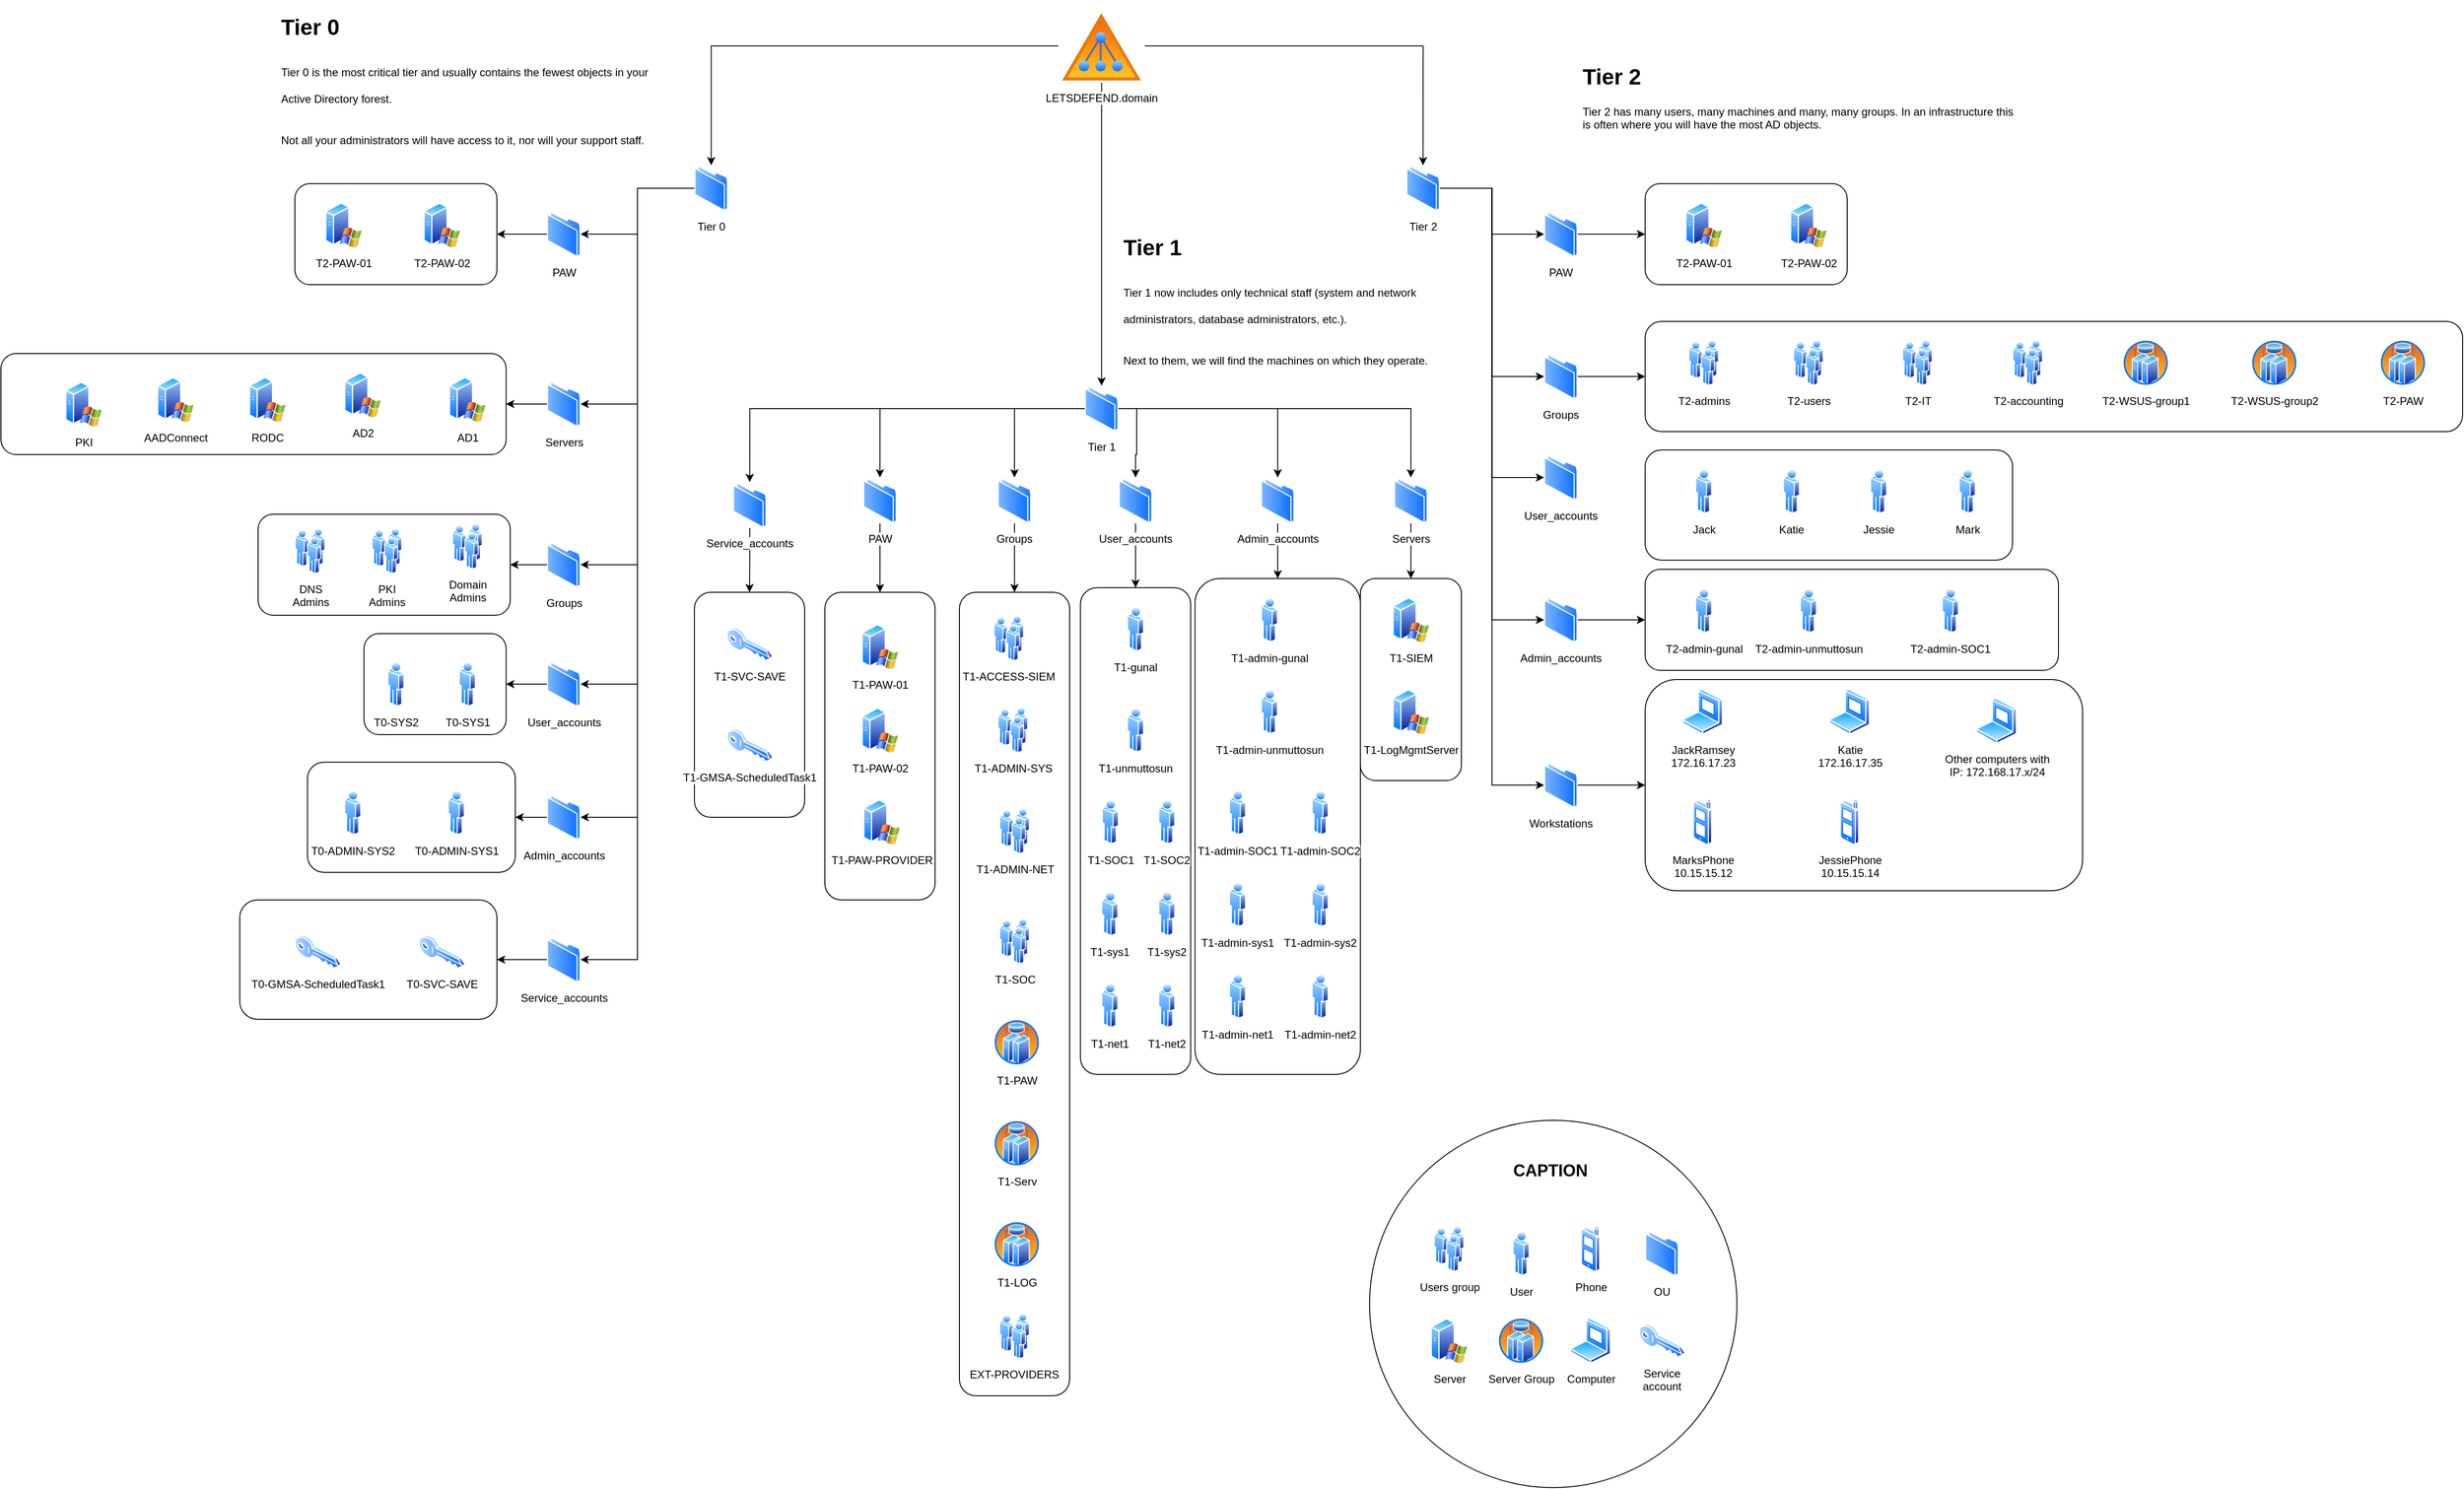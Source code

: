 <mxfile version="20.5.3" type="device"><diagram name="Page-1" id="822b0af5-4adb-64df-f703-e8dfc1f81529"><mxGraphModel dx="2332" dy="1840" grid="1" gridSize="10" guides="1" tooltips="1" connect="1" arrows="1" fold="1" page="1" pageScale="1" pageWidth="1100" pageHeight="850" background="none" math="0" shadow="0"><root><mxCell id="0"/><mxCell id="1" parent="0"/><mxCell id="TeKqXjaGYRpFRR8X5jGO-174" value="" style="ellipse;whiteSpace=wrap;html=1;aspect=fixed;" vertex="1" parent="1"><mxGeometry x="700" y="1250" width="400" height="400" as="geometry"/></mxCell><mxCell id="TeKqXjaGYRpFRR8X5jGO-167" value="" style="rounded=1;whiteSpace=wrap;html=1;" vertex="1" parent="1"><mxGeometry x="-456.25" y="860" width="226.25" height="120" as="geometry"/></mxCell><mxCell id="TeKqXjaGYRpFRR8X5jGO-165" value="" style="rounded=1;whiteSpace=wrap;html=1;" vertex="1" parent="1"><mxGeometry x="-394.75" y="720" width="154.75" height="110" as="geometry"/></mxCell><mxCell id="TeKqXjaGYRpFRR8X5jGO-163" value="" style="rounded=1;whiteSpace=wrap;html=1;" vertex="1" parent="1"><mxGeometry x="-510" y="590" width="274.5" height="110" as="geometry"/></mxCell><mxCell id="TeKqXjaGYRpFRR8X5jGO-101" value="" style="rounded=1;whiteSpace=wrap;html=1;" vertex="1" parent="1"><mxGeometry x="107" y="675" width="120" height="335" as="geometry"/></mxCell><mxCell id="TeKqXjaGYRpFRR8X5jGO-102" value="" style="rounded=1;whiteSpace=wrap;html=1;" vertex="1" parent="1"><mxGeometry x="-35" y="675" width="120" height="245" as="geometry"/></mxCell><mxCell id="TeKqXjaGYRpFRR8X5jGO-100" value="" style="rounded=1;whiteSpace=wrap;html=1;" vertex="1" parent="1"><mxGeometry x="253.5" y="675" width="120" height="875" as="geometry"/></mxCell><mxCell id="TeKqXjaGYRpFRR8X5jGO-99" value="" style="rounded=1;whiteSpace=wrap;html=1;" vertex="1" parent="1"><mxGeometry x="385.25" y="670" width="120" height="530" as="geometry"/></mxCell><mxCell id="TeKqXjaGYRpFRR8X5jGO-98" value="" style="rounded=1;whiteSpace=wrap;html=1;" vertex="1" parent="1"><mxGeometry x="510" y="660" width="180" height="540" as="geometry"/></mxCell><mxCell id="TeKqXjaGYRpFRR8X5jGO-97" value="" style="rounded=1;whiteSpace=wrap;html=1;" vertex="1" parent="1"><mxGeometry x="690" y="660" width="110" height="220" as="geometry"/></mxCell><mxCell id="TeKqXjaGYRpFRR8X5jGO-65" value="" style="rounded=1;whiteSpace=wrap;html=1;" vertex="1" parent="1"><mxGeometry x="1000" y="520" width="400" height="120" as="geometry"/></mxCell><mxCell id="TeKqXjaGYRpFRR8X5jGO-63" value="" style="rounded=1;whiteSpace=wrap;html=1;" vertex="1" parent="1"><mxGeometry x="1000" y="650" width="450" height="110" as="geometry"/></mxCell><mxCell id="TeKqXjaGYRpFRR8X5jGO-61" value="" style="rounded=1;whiteSpace=wrap;html=1;" vertex="1" parent="1"><mxGeometry x="1000" y="770" width="476.25" height="230" as="geometry"/></mxCell><mxCell id="TeKqXjaGYRpFRR8X5jGO-53" value="" style="rounded=1;whiteSpace=wrap;html=1;" vertex="1" parent="1"><mxGeometry x="1000" y="230" width="220" height="110" as="geometry"/></mxCell><mxCell id="TeKqXjaGYRpFRR8X5jGO-51" value="" style="rounded=1;whiteSpace=wrap;html=1;" vertex="1" parent="1"><mxGeometry x="1000" y="380" width="890" height="120" as="geometry"/></mxCell><mxCell id="TeKqXjaGYRpFRR8X5jGO-7" style="edgeStyle=orthogonalEdgeStyle;rounded=0;orthogonalLoop=1;jettySize=auto;html=1;" edge="1" parent="1" source="TeKqXjaGYRpFRR8X5jGO-1" target="TeKqXjaGYRpFRR8X5jGO-3"><mxGeometry relative="1" as="geometry"/></mxCell><mxCell id="TeKqXjaGYRpFRR8X5jGO-8" style="edgeStyle=orthogonalEdgeStyle;rounded=0;orthogonalLoop=1;jettySize=auto;html=1;entryX=0.5;entryY=0;entryDx=0;entryDy=0;" edge="1" parent="1" source="TeKqXjaGYRpFRR8X5jGO-1" target="TeKqXjaGYRpFRR8X5jGO-5"><mxGeometry relative="1" as="geometry"/></mxCell><mxCell id="TeKqXjaGYRpFRR8X5jGO-10" style="edgeStyle=orthogonalEdgeStyle;rounded=0;orthogonalLoop=1;jettySize=auto;html=1;entryX=0.5;entryY=0;entryDx=0;entryDy=0;" edge="1" parent="1" source="TeKqXjaGYRpFRR8X5jGO-1" target="TeKqXjaGYRpFRR8X5jGO-9"><mxGeometry relative="1" as="geometry"/></mxCell><mxCell id="TeKqXjaGYRpFRR8X5jGO-1" value="LETSDEFEND.domain" style="aspect=fixed;perimeter=ellipsePerimeter;html=1;align=center;shadow=0;dashed=0;spacingTop=3;image;image=img/lib/active_directory/active_directory.svg;" vertex="1" parent="1"><mxGeometry x="361.19" y="40" width="94.12" height="80" as="geometry"/></mxCell><mxCell id="TeKqXjaGYRpFRR8X5jGO-2" value="OU" style="aspect=fixed;perimeter=ellipsePerimeter;html=1;align=center;shadow=0;dashed=0;spacingTop=3;image;image=img/lib/active_directory/folder.svg;" vertex="1" parent="1"><mxGeometry x="1000" y="1370" width="36.5" height="50" as="geometry"/></mxCell><mxCell id="TeKqXjaGYRpFRR8X5jGO-157" style="edgeStyle=orthogonalEdgeStyle;rounded=0;orthogonalLoop=1;jettySize=auto;html=1;entryX=1;entryY=0.5;entryDx=0;entryDy=0;" edge="1" parent="1" source="TeKqXjaGYRpFRR8X5jGO-3" target="TeKqXjaGYRpFRR8X5jGO-11"><mxGeometry relative="1" as="geometry"/></mxCell><mxCell id="TeKqXjaGYRpFRR8X5jGO-158" style="edgeStyle=orthogonalEdgeStyle;rounded=0;orthogonalLoop=1;jettySize=auto;html=1;entryX=1;entryY=0.5;entryDx=0;entryDy=0;" edge="1" parent="1" source="TeKqXjaGYRpFRR8X5jGO-3" target="TeKqXjaGYRpFRR8X5jGO-124"><mxGeometry relative="1" as="geometry"/></mxCell><mxCell id="TeKqXjaGYRpFRR8X5jGO-159" style="edgeStyle=orthogonalEdgeStyle;rounded=0;orthogonalLoop=1;jettySize=auto;html=1;entryX=1;entryY=0.5;entryDx=0;entryDy=0;" edge="1" parent="1" source="TeKqXjaGYRpFRR8X5jGO-3" target="TeKqXjaGYRpFRR8X5jGO-12"><mxGeometry relative="1" as="geometry"/></mxCell><mxCell id="TeKqXjaGYRpFRR8X5jGO-160" style="edgeStyle=orthogonalEdgeStyle;rounded=0;orthogonalLoop=1;jettySize=auto;html=1;entryX=1;entryY=0.5;entryDx=0;entryDy=0;" edge="1" parent="1" source="TeKqXjaGYRpFRR8X5jGO-3" target="TeKqXjaGYRpFRR8X5jGO-13"><mxGeometry relative="1" as="geometry"/></mxCell><mxCell id="TeKqXjaGYRpFRR8X5jGO-161" style="edgeStyle=orthogonalEdgeStyle;rounded=0;orthogonalLoop=1;jettySize=auto;html=1;entryX=1;entryY=0.5;entryDx=0;entryDy=0;" edge="1" parent="1" source="TeKqXjaGYRpFRR8X5jGO-3" target="TeKqXjaGYRpFRR8X5jGO-14"><mxGeometry relative="1" as="geometry"/></mxCell><mxCell id="TeKqXjaGYRpFRR8X5jGO-172" style="edgeStyle=orthogonalEdgeStyle;rounded=0;orthogonalLoop=1;jettySize=auto;html=1;entryX=1;entryY=0.5;entryDx=0;entryDy=0;" edge="1" parent="1" source="TeKqXjaGYRpFRR8X5jGO-3" target="TeKqXjaGYRpFRR8X5jGO-103"><mxGeometry relative="1" as="geometry"/></mxCell><mxCell id="TeKqXjaGYRpFRR8X5jGO-3" value="Tier 0" style="aspect=fixed;perimeter=ellipsePerimeter;html=1;align=center;shadow=0;dashed=0;spacingTop=3;image;image=img/lib/active_directory/folder.svg;" vertex="1" parent="1"><mxGeometry x="-35" y="210" width="36.5" height="50" as="geometry"/></mxCell><mxCell id="TeKqXjaGYRpFRR8X5jGO-108" style="edgeStyle=orthogonalEdgeStyle;rounded=0;orthogonalLoop=1;jettySize=auto;html=1;" edge="1" parent="1" source="TeKqXjaGYRpFRR8X5jGO-5" target="TeKqXjaGYRpFRR8X5jGO-73"><mxGeometry relative="1" as="geometry"/></mxCell><mxCell id="TeKqXjaGYRpFRR8X5jGO-109" style="edgeStyle=orthogonalEdgeStyle;rounded=0;orthogonalLoop=1;jettySize=auto;html=1;entryX=0.5;entryY=0;entryDx=0;entryDy=0;" edge="1" parent="1" source="TeKqXjaGYRpFRR8X5jGO-5" target="TeKqXjaGYRpFRR8X5jGO-18"><mxGeometry relative="1" as="geometry"/></mxCell><mxCell id="TeKqXjaGYRpFRR8X5jGO-110" style="edgeStyle=orthogonalEdgeStyle;rounded=0;orthogonalLoop=1;jettySize=auto;html=1;" edge="1" parent="1" source="TeKqXjaGYRpFRR8X5jGO-5" target="TeKqXjaGYRpFRR8X5jGO-17"><mxGeometry relative="1" as="geometry"/></mxCell><mxCell id="TeKqXjaGYRpFRR8X5jGO-111" style="edgeStyle=orthogonalEdgeStyle;rounded=0;orthogonalLoop=1;jettySize=auto;html=1;" edge="1" parent="1" source="TeKqXjaGYRpFRR8X5jGO-5" target="TeKqXjaGYRpFRR8X5jGO-16"><mxGeometry relative="1" as="geometry"/></mxCell><mxCell id="TeKqXjaGYRpFRR8X5jGO-112" style="edgeStyle=orthogonalEdgeStyle;rounded=0;orthogonalLoop=1;jettySize=auto;html=1;" edge="1" parent="1" source="TeKqXjaGYRpFRR8X5jGO-5" target="TeKqXjaGYRpFRR8X5jGO-15"><mxGeometry relative="1" as="geometry"/></mxCell><mxCell id="TeKqXjaGYRpFRR8X5jGO-113" style="edgeStyle=orthogonalEdgeStyle;rounded=0;orthogonalLoop=1;jettySize=auto;html=1;entryX=0.5;entryY=0;entryDx=0;entryDy=0;" edge="1" parent="1" source="TeKqXjaGYRpFRR8X5jGO-5" target="TeKqXjaGYRpFRR8X5jGO-68"><mxGeometry relative="1" as="geometry"/></mxCell><mxCell id="TeKqXjaGYRpFRR8X5jGO-5" value="Tier 1" style="aspect=fixed;perimeter=ellipsePerimeter;html=1;align=center;shadow=0;dashed=0;spacingTop=3;image;image=img/lib/active_directory/folder.svg;" vertex="1" parent="1"><mxGeometry x="390" y="450" width="36.5" height="50" as="geometry"/></mxCell><mxCell id="TeKqXjaGYRpFRR8X5jGO-56" style="edgeStyle=orthogonalEdgeStyle;rounded=0;orthogonalLoop=1;jettySize=auto;html=1;entryX=0;entryY=0.5;entryDx=0;entryDy=0;" edge="1" parent="1" source="TeKqXjaGYRpFRR8X5jGO-9" target="TeKqXjaGYRpFRR8X5jGO-19"><mxGeometry relative="1" as="geometry"/></mxCell><mxCell id="TeKqXjaGYRpFRR8X5jGO-57" style="edgeStyle=orthogonalEdgeStyle;rounded=0;orthogonalLoop=1;jettySize=auto;html=1;entryX=0;entryY=0.5;entryDx=0;entryDy=0;" edge="1" parent="1" source="TeKqXjaGYRpFRR8X5jGO-9" target="TeKqXjaGYRpFRR8X5jGO-20"><mxGeometry relative="1" as="geometry"/></mxCell><mxCell id="TeKqXjaGYRpFRR8X5jGO-58" style="edgeStyle=orthogonalEdgeStyle;rounded=0;orthogonalLoop=1;jettySize=auto;html=1;entryX=0;entryY=0.5;entryDx=0;entryDy=0;" edge="1" parent="1" source="TeKqXjaGYRpFRR8X5jGO-9" target="TeKqXjaGYRpFRR8X5jGO-21"><mxGeometry relative="1" as="geometry"/></mxCell><mxCell id="TeKqXjaGYRpFRR8X5jGO-59" style="edgeStyle=orthogonalEdgeStyle;rounded=0;orthogonalLoop=1;jettySize=auto;html=1;entryX=0;entryY=0.5;entryDx=0;entryDy=0;" edge="1" parent="1" source="TeKqXjaGYRpFRR8X5jGO-9" target="TeKqXjaGYRpFRR8X5jGO-22"><mxGeometry relative="1" as="geometry"/></mxCell><mxCell id="TeKqXjaGYRpFRR8X5jGO-60" style="edgeStyle=orthogonalEdgeStyle;rounded=0;orthogonalLoop=1;jettySize=auto;html=1;entryX=0;entryY=0.5;entryDx=0;entryDy=0;" edge="1" parent="1" source="TeKqXjaGYRpFRR8X5jGO-9" target="TeKqXjaGYRpFRR8X5jGO-23"><mxGeometry relative="1" as="geometry"/></mxCell><mxCell id="TeKqXjaGYRpFRR8X5jGO-9" value="Tier 2" style="aspect=fixed;perimeter=ellipsePerimeter;html=1;align=center;shadow=0;dashed=0;spacingTop=3;image;image=img/lib/active_directory/folder.svg;" vertex="1" parent="1"><mxGeometry x="740" y="210" width="36.5" height="50" as="geometry"/></mxCell><mxCell id="TeKqXjaGYRpFRR8X5jGO-162" style="edgeStyle=orthogonalEdgeStyle;rounded=0;orthogonalLoop=1;jettySize=auto;html=1;entryX=1;entryY=0.5;entryDx=0;entryDy=0;" edge="1" parent="1" source="TeKqXjaGYRpFRR8X5jGO-11" target="TeKqXjaGYRpFRR8X5jGO-121"><mxGeometry relative="1" as="geometry"/></mxCell><mxCell id="TeKqXjaGYRpFRR8X5jGO-11" value="PAW" style="aspect=fixed;perimeter=ellipsePerimeter;html=1;align=center;shadow=0;dashed=0;spacingTop=3;image;image=img/lib/active_directory/folder.svg;" vertex="1" parent="1"><mxGeometry x="-195.5" y="260" width="36.5" height="50" as="geometry"/></mxCell><mxCell id="TeKqXjaGYRpFRR8X5jGO-164" style="edgeStyle=orthogonalEdgeStyle;rounded=0;orthogonalLoop=1;jettySize=auto;html=1;entryX=1;entryY=0.5;entryDx=0;entryDy=0;" edge="1" parent="1" source="TeKqXjaGYRpFRR8X5jGO-12" target="TeKqXjaGYRpFRR8X5jGO-163"><mxGeometry relative="1" as="geometry"/></mxCell><mxCell id="TeKqXjaGYRpFRR8X5jGO-12" value="Groups" style="aspect=fixed;perimeter=ellipsePerimeter;html=1;align=center;shadow=0;dashed=0;spacingTop=3;image;image=img/lib/active_directory/folder.svg;" vertex="1" parent="1"><mxGeometry x="-195.5" y="620" width="36.5" height="50" as="geometry"/></mxCell><mxCell id="TeKqXjaGYRpFRR8X5jGO-166" style="edgeStyle=orthogonalEdgeStyle;rounded=0;orthogonalLoop=1;jettySize=auto;html=1;entryX=1;entryY=0.5;entryDx=0;entryDy=0;" edge="1" parent="1" source="TeKqXjaGYRpFRR8X5jGO-13" target="TeKqXjaGYRpFRR8X5jGO-165"><mxGeometry relative="1" as="geometry"/></mxCell><mxCell id="TeKqXjaGYRpFRR8X5jGO-13" value="User_accounts" style="aspect=fixed;perimeter=ellipsePerimeter;html=1;align=center;shadow=0;dashed=0;spacingTop=3;image;image=img/lib/active_directory/folder.svg;" vertex="1" parent="1"><mxGeometry x="-195.5" y="750" width="36.5" height="50" as="geometry"/></mxCell><mxCell id="TeKqXjaGYRpFRR8X5jGO-168" style="edgeStyle=orthogonalEdgeStyle;rounded=0;orthogonalLoop=1;jettySize=auto;html=1;entryX=1;entryY=0.5;entryDx=0;entryDy=0;" edge="1" parent="1" source="TeKqXjaGYRpFRR8X5jGO-14" target="TeKqXjaGYRpFRR8X5jGO-167"><mxGeometry relative="1" as="geometry"/></mxCell><mxCell id="TeKqXjaGYRpFRR8X5jGO-14" value="Admin_accounts" style="aspect=fixed;perimeter=ellipsePerimeter;html=1;align=center;shadow=0;dashed=0;spacingTop=3;image;image=img/lib/active_directory/folder.svg;" vertex="1" parent="1"><mxGeometry x="-195.5" y="895" width="36.5" height="50" as="geometry"/></mxCell><mxCell id="TeKqXjaGYRpFRR8X5jGO-118" style="edgeStyle=orthogonalEdgeStyle;rounded=0;orthogonalLoop=1;jettySize=auto;html=1;entryX=0.5;entryY=0;entryDx=0;entryDy=0;" edge="1" parent="1" source="TeKqXjaGYRpFRR8X5jGO-15" target="TeKqXjaGYRpFRR8X5jGO-101"><mxGeometry relative="1" as="geometry"/></mxCell><mxCell id="TeKqXjaGYRpFRR8X5jGO-15" value="PAW" style="aspect=fixed;perimeter=ellipsePerimeter;html=1;align=center;shadow=0;dashed=0;spacingTop=3;image;image=img/lib/active_directory/folder.svg;" vertex="1" parent="1"><mxGeometry x="148.75" y="550" width="36.5" height="50" as="geometry"/></mxCell><mxCell id="TeKqXjaGYRpFRR8X5jGO-117" style="edgeStyle=orthogonalEdgeStyle;rounded=0;orthogonalLoop=1;jettySize=auto;html=1;entryX=0.5;entryY=0;entryDx=0;entryDy=0;" edge="1" parent="1" source="TeKqXjaGYRpFRR8X5jGO-16" target="TeKqXjaGYRpFRR8X5jGO-100"><mxGeometry relative="1" as="geometry"/></mxCell><mxCell id="TeKqXjaGYRpFRR8X5jGO-16" value="Groups" style="aspect=fixed;perimeter=ellipsePerimeter;html=1;align=center;shadow=0;dashed=0;spacingTop=3;image;image=img/lib/active_directory/folder.svg;" vertex="1" parent="1"><mxGeometry x="295.19" y="550" width="36.5" height="50" as="geometry"/></mxCell><mxCell id="TeKqXjaGYRpFRR8X5jGO-116" style="edgeStyle=orthogonalEdgeStyle;rounded=0;orthogonalLoop=1;jettySize=auto;html=1;entryX=0.5;entryY=0;entryDx=0;entryDy=0;" edge="1" parent="1" source="TeKqXjaGYRpFRR8X5jGO-17" target="TeKqXjaGYRpFRR8X5jGO-99"><mxGeometry relative="1" as="geometry"/></mxCell><mxCell id="TeKqXjaGYRpFRR8X5jGO-17" value="User_accounts" style="aspect=fixed;perimeter=ellipsePerimeter;html=1;align=center;shadow=0;dashed=0;spacingTop=3;image;image=img/lib/active_directory/folder.svg;" vertex="1" parent="1"><mxGeometry x="427" y="550" width="36.5" height="50" as="geometry"/></mxCell><mxCell id="TeKqXjaGYRpFRR8X5jGO-115" style="edgeStyle=orthogonalEdgeStyle;rounded=0;orthogonalLoop=1;jettySize=auto;html=1;entryX=0.5;entryY=0;entryDx=0;entryDy=0;" edge="1" parent="1" source="TeKqXjaGYRpFRR8X5jGO-18" target="TeKqXjaGYRpFRR8X5jGO-98"><mxGeometry relative="1" as="geometry"/></mxCell><mxCell id="TeKqXjaGYRpFRR8X5jGO-18" value="Admin_accounts" style="aspect=fixed;perimeter=ellipsePerimeter;html=1;align=center;shadow=0;dashed=0;spacingTop=3;image;image=img/lib/active_directory/folder.svg;" vertex="1" parent="1"><mxGeometry x="581.75" y="550" width="36.5" height="50" as="geometry"/></mxCell><mxCell id="TeKqXjaGYRpFRR8X5jGO-55" style="edgeStyle=orthogonalEdgeStyle;rounded=0;orthogonalLoop=1;jettySize=auto;html=1;entryX=0;entryY=0.5;entryDx=0;entryDy=0;" edge="1" parent="1" source="TeKqXjaGYRpFRR8X5jGO-19" target="TeKqXjaGYRpFRR8X5jGO-53"><mxGeometry relative="1" as="geometry"/></mxCell><mxCell id="TeKqXjaGYRpFRR8X5jGO-19" value="PAW" style="aspect=fixed;perimeter=ellipsePerimeter;html=1;align=center;shadow=0;dashed=0;spacingTop=3;image;image=img/lib/active_directory/folder.svg;" vertex="1" parent="1"><mxGeometry x="890" y="260" width="36.5" height="50" as="geometry"/></mxCell><mxCell id="TeKqXjaGYRpFRR8X5jGO-52" value="" style="edgeStyle=orthogonalEdgeStyle;rounded=0;orthogonalLoop=1;jettySize=auto;html=1;" edge="1" parent="1" source="TeKqXjaGYRpFRR8X5jGO-20" target="TeKqXjaGYRpFRR8X5jGO-51"><mxGeometry relative="1" as="geometry"/></mxCell><mxCell id="TeKqXjaGYRpFRR8X5jGO-20" value="Groups" style="aspect=fixed;perimeter=ellipsePerimeter;html=1;align=center;shadow=0;dashed=0;spacingTop=3;image;image=img/lib/active_directory/folder.svg;" vertex="1" parent="1"><mxGeometry x="890" y="415" width="36.5" height="50" as="geometry"/></mxCell><mxCell id="TeKqXjaGYRpFRR8X5jGO-21" value="User_accounts" style="aspect=fixed;perimeter=ellipsePerimeter;html=1;align=center;shadow=0;dashed=0;spacingTop=3;image;image=img/lib/active_directory/folder.svg;" vertex="1" parent="1"><mxGeometry x="890" y="525" width="36.5" height="50" as="geometry"/></mxCell><mxCell id="TeKqXjaGYRpFRR8X5jGO-64" style="edgeStyle=orthogonalEdgeStyle;rounded=0;orthogonalLoop=1;jettySize=auto;html=1;entryX=0;entryY=0.5;entryDx=0;entryDy=0;" edge="1" parent="1" source="TeKqXjaGYRpFRR8X5jGO-22" target="TeKqXjaGYRpFRR8X5jGO-63"><mxGeometry relative="1" as="geometry"/></mxCell><mxCell id="TeKqXjaGYRpFRR8X5jGO-22" value="Admin_accounts" style="aspect=fixed;perimeter=ellipsePerimeter;html=1;align=center;shadow=0;dashed=0;spacingTop=3;image;image=img/lib/active_directory/folder.svg;" vertex="1" parent="1"><mxGeometry x="890" y="680" width="36.5" height="50" as="geometry"/></mxCell><mxCell id="TeKqXjaGYRpFRR8X5jGO-62" style="edgeStyle=orthogonalEdgeStyle;rounded=0;orthogonalLoop=1;jettySize=auto;html=1;entryX=0;entryY=0.5;entryDx=0;entryDy=0;" edge="1" parent="1" source="TeKqXjaGYRpFRR8X5jGO-23" target="TeKqXjaGYRpFRR8X5jGO-61"><mxGeometry relative="1" as="geometry"/></mxCell><mxCell id="TeKqXjaGYRpFRR8X5jGO-23" value="Workstations" style="aspect=fixed;perimeter=ellipsePerimeter;html=1;align=center;shadow=0;dashed=0;spacingTop=3;image;image=img/lib/active_directory/folder.svg;" vertex="1" parent="1"><mxGeometry x="890" y="860" width="36.5" height="50" as="geometry"/></mxCell><mxCell id="TeKqXjaGYRpFRR8X5jGO-24" value="JackRamsey&lt;br&gt;172.16.17.23" style="aspect=fixed;perimeter=ellipsePerimeter;html=1;align=center;shadow=0;dashed=0;spacingTop=3;image;image=img/lib/active_directory/laptop_client.svg;" vertex="1" parent="1"><mxGeometry x="1040" y="780" width="45" height="50" as="geometry"/></mxCell><mxCell id="TeKqXjaGYRpFRR8X5jGO-25" value="Katie&lt;br&gt;172.16.17.35" style="aspect=fixed;perimeter=ellipsePerimeter;html=1;align=center;shadow=0;dashed=0;spacingTop=3;image;image=img/lib/active_directory/laptop_client.svg;" vertex="1" parent="1"><mxGeometry x="1200" y="780" width="45" height="50" as="geometry"/></mxCell><mxCell id="TeKqXjaGYRpFRR8X5jGO-26" value="Other computers with&lt;br&gt;IP: 172.168.17.x/24" style="aspect=fixed;perimeter=ellipsePerimeter;html=1;align=center;shadow=0;dashed=0;spacingTop=3;image;image=img/lib/active_directory/laptop_client.svg;" vertex="1" parent="1"><mxGeometry x="1360" y="790" width="45" height="50" as="geometry"/></mxCell><mxCell id="TeKqXjaGYRpFRR8X5jGO-27" value="MarksPhone&lt;br&gt;10.15.15.12" style="aspect=fixed;perimeter=ellipsePerimeter;html=1;align=center;shadow=0;dashed=0;spacingTop=3;image;image=img/lib/active_directory/cell_phone.svg;" vertex="1" parent="1"><mxGeometry x="1052" y="900" width="21" height="50" as="geometry"/></mxCell><mxCell id="TeKqXjaGYRpFRR8X5jGO-28" value="JessiePhone&lt;br&gt;10.15.15.14" style="aspect=fixed;perimeter=ellipsePerimeter;html=1;align=center;shadow=0;dashed=0;spacingTop=3;image;image=img/lib/active_directory/cell_phone.svg;" vertex="1" parent="1"><mxGeometry x="1212" y="900" width="21" height="50" as="geometry"/></mxCell><mxCell id="TeKqXjaGYRpFRR8X5jGO-29" value="Computer" style="aspect=fixed;perimeter=ellipsePerimeter;html=1;align=center;shadow=0;dashed=0;spacingTop=3;image;image=img/lib/active_directory/laptop_client.svg;" vertex="1" parent="1"><mxGeometry x="918" y="1465" width="45" height="50" as="geometry"/></mxCell><mxCell id="TeKqXjaGYRpFRR8X5jGO-31" value="Phone" style="aspect=fixed;perimeter=ellipsePerimeter;html=1;align=center;shadow=0;dashed=0;spacingTop=3;image;image=img/lib/active_directory/cell_phone.svg;" vertex="1" parent="1"><mxGeometry x="930" y="1365" width="21" height="50" as="geometry"/></mxCell><mxCell id="TeKqXjaGYRpFRR8X5jGO-33" value="User" style="aspect=fixed;perimeter=ellipsePerimeter;html=1;align=center;shadow=0;dashed=0;spacingTop=3;image;image=img/lib/active_directory/user.svg;" vertex="1" parent="1"><mxGeometry x="855.75" y="1370" width="18.5" height="50" as="geometry"/></mxCell><mxCell id="TeKqXjaGYRpFRR8X5jGO-34" value="Jack" style="aspect=fixed;perimeter=ellipsePerimeter;html=1;align=center;shadow=0;dashed=0;spacingTop=3;image;image=img/lib/active_directory/user.svg;" vertex="1" parent="1"><mxGeometry x="1054.5" y="540" width="18.5" height="50" as="geometry"/></mxCell><mxCell id="TeKqXjaGYRpFRR8X5jGO-36" value="Katie" style="aspect=fixed;perimeter=ellipsePerimeter;html=1;align=center;shadow=0;dashed=0;spacingTop=3;image;image=img/lib/active_directory/user.svg;" vertex="1" parent="1"><mxGeometry x="1150" y="540" width="18.5" height="50" as="geometry"/></mxCell><mxCell id="TeKqXjaGYRpFRR8X5jGO-37" value="Jessie" style="aspect=fixed;perimeter=ellipsePerimeter;html=1;align=center;shadow=0;dashed=0;spacingTop=3;image;image=img/lib/active_directory/user.svg;" vertex="1" parent="1"><mxGeometry x="1245" y="540" width="18.5" height="50" as="geometry"/></mxCell><mxCell id="TeKqXjaGYRpFRR8X5jGO-38" value="Mark" style="aspect=fixed;perimeter=ellipsePerimeter;html=1;align=center;shadow=0;dashed=0;spacingTop=3;image;image=img/lib/active_directory/user.svg;" vertex="1" parent="1"><mxGeometry x="1341.5" y="540" width="18.5" height="50" as="geometry"/></mxCell><mxCell id="TeKqXjaGYRpFRR8X5jGO-39" value="T2-admin-gunal" style="aspect=fixed;perimeter=ellipsePerimeter;html=1;align=center;shadow=0;dashed=0;spacingTop=3;image;image=img/lib/active_directory/user.svg;" vertex="1" parent="1"><mxGeometry x="1054.5" y="670" width="18.5" height="50" as="geometry"/></mxCell><mxCell id="TeKqXjaGYRpFRR8X5jGO-40" value="T2-admin-unmuttosun" style="aspect=fixed;perimeter=ellipsePerimeter;html=1;align=center;shadow=0;dashed=0;spacingTop=3;image;image=img/lib/active_directory/user.svg;" vertex="1" parent="1"><mxGeometry x="1168.5" y="670" width="18.5" height="50" as="geometry"/></mxCell><mxCell id="TeKqXjaGYRpFRR8X5jGO-41" value="T2-admins" style="aspect=fixed;perimeter=ellipsePerimeter;html=1;align=center;shadow=0;dashed=0;spacingTop=3;image;image=img/lib/active_directory/users.svg;" vertex="1" parent="1"><mxGeometry x="1047.25" y="400" width="33" height="50" as="geometry"/></mxCell><mxCell id="TeKqXjaGYRpFRR8X5jGO-42" value="T2-users" style="aspect=fixed;perimeter=ellipsePerimeter;html=1;align=center;shadow=0;dashed=0;spacingTop=3;image;image=img/lib/active_directory/users.svg;" vertex="1" parent="1"><mxGeometry x="1161.25" y="400" width="33" height="50" as="geometry"/></mxCell><mxCell id="TeKqXjaGYRpFRR8X5jGO-43" value="T2-IT" style="aspect=fixed;perimeter=ellipsePerimeter;html=1;align=center;shadow=0;dashed=0;spacingTop=3;image;image=img/lib/active_directory/users.svg;" vertex="1" parent="1"><mxGeometry x="1280" y="400" width="33" height="50" as="geometry"/></mxCell><mxCell id="TeKqXjaGYRpFRR8X5jGO-44" value="T2-accounting" style="aspect=fixed;perimeter=ellipsePerimeter;html=1;align=center;shadow=0;dashed=0;spacingTop=3;image;image=img/lib/active_directory/users.svg;" vertex="1" parent="1"><mxGeometry x="1400" y="400" width="33" height="50" as="geometry"/></mxCell><mxCell id="TeKqXjaGYRpFRR8X5jGO-45" value="T2-WSUS-group1" style="aspect=fixed;perimeter=ellipsePerimeter;html=1;align=center;shadow=0;dashed=0;spacingTop=3;image;image=img/lib/active_directory/cluster_server.svg;" vertex="1" parent="1"><mxGeometry x="1520" y="400" width="50" height="50" as="geometry"/></mxCell><mxCell id="TeKqXjaGYRpFRR8X5jGO-46" value="T2-WSUS-group2" style="aspect=fixed;perimeter=ellipsePerimeter;html=1;align=center;shadow=0;dashed=0;spacingTop=3;image;image=img/lib/active_directory/cluster_server.svg;" vertex="1" parent="1"><mxGeometry x="1660" y="400" width="50" height="50" as="geometry"/></mxCell><mxCell id="TeKqXjaGYRpFRR8X5jGO-47" value="T2-PAW-01" style="aspect=fixed;perimeter=ellipsePerimeter;html=1;align=center;shadow=0;dashed=0;spacingTop=3;image;image=img/lib/active_directory/windows_server_2.svg;" vertex="1" parent="1"><mxGeometry x="1043.75" y="250" width="40" height="50" as="geometry"/></mxCell><mxCell id="TeKqXjaGYRpFRR8X5jGO-49" value="T2-PAW-02" style="aspect=fixed;perimeter=ellipsePerimeter;html=1;align=center;shadow=0;dashed=0;spacingTop=3;image;image=img/lib/active_directory/windows_server_2.svg;" vertex="1" parent="1"><mxGeometry x="1157.75" y="250" width="40" height="50" as="geometry"/></mxCell><mxCell id="TeKqXjaGYRpFRR8X5jGO-50" value="T2-PAW" style="aspect=fixed;perimeter=ellipsePerimeter;html=1;align=center;shadow=0;dashed=0;spacingTop=3;image;image=img/lib/active_directory/cluster_server.svg;" vertex="1" parent="1"><mxGeometry x="1800" y="400" width="50" height="50" as="geometry"/></mxCell><mxCell id="TeKqXjaGYRpFRR8X5jGO-66" value="T2-admin-SOC1" style="aspect=fixed;perimeter=ellipsePerimeter;html=1;align=center;shadow=0;dashed=0;spacingTop=3;image;image=img/lib/active_directory/user.svg;" vertex="1" parent="1"><mxGeometry x="1323" y="670" width="18.5" height="50" as="geometry"/></mxCell><mxCell id="TeKqXjaGYRpFRR8X5jGO-119" style="edgeStyle=orthogonalEdgeStyle;rounded=0;orthogonalLoop=1;jettySize=auto;html=1;entryX=0.5;entryY=0;entryDx=0;entryDy=0;" edge="1" parent="1" source="TeKqXjaGYRpFRR8X5jGO-68" target="TeKqXjaGYRpFRR8X5jGO-102"><mxGeometry relative="1" as="geometry"/></mxCell><mxCell id="TeKqXjaGYRpFRR8X5jGO-68" value="Service_accounts" style="aspect=fixed;perimeter=ellipsePerimeter;html=1;align=center;shadow=0;dashed=0;spacingTop=3;image;image=img/lib/active_directory/folder.svg;" vertex="1" parent="1"><mxGeometry x="7" y="555" width="36.5" height="50" as="geometry"/></mxCell><mxCell id="TeKqXjaGYRpFRR8X5jGO-69" value="T1-admin-gunal" style="aspect=fixed;perimeter=ellipsePerimeter;html=1;align=center;shadow=0;dashed=0;spacingTop=3;image;image=img/lib/active_directory/user.svg;" vertex="1" parent="1"><mxGeometry x="581.75" y="680" width="18.5" height="50" as="geometry"/></mxCell><mxCell id="TeKqXjaGYRpFRR8X5jGO-70" value="T1-admin-unmuttosun" style="aspect=fixed;perimeter=ellipsePerimeter;html=1;align=center;shadow=0;dashed=0;spacingTop=3;image;image=img/lib/active_directory/user.svg;" vertex="1" parent="1"><mxGeometry x="581.75" y="780" width="18.5" height="50" as="geometry"/></mxCell><mxCell id="TeKqXjaGYRpFRR8X5jGO-71" value="T1-admin-SOC1" style="aspect=fixed;perimeter=ellipsePerimeter;html=1;align=center;shadow=0;dashed=0;spacingTop=3;image;image=img/lib/active_directory/user.svg;" vertex="1" parent="1"><mxGeometry x="547" y="890" width="18.5" height="50" as="geometry"/></mxCell><mxCell id="TeKqXjaGYRpFRR8X5jGO-72" value="T1-gunal" style="aspect=fixed;perimeter=ellipsePerimeter;html=1;align=center;shadow=0;dashed=0;spacingTop=3;image;image=img/lib/active_directory/user.svg;" vertex="1" parent="1"><mxGeometry x="436" y="690" width="18.5" height="50" as="geometry"/></mxCell><mxCell id="TeKqXjaGYRpFRR8X5jGO-114" style="edgeStyle=orthogonalEdgeStyle;rounded=0;orthogonalLoop=1;jettySize=auto;html=1;entryX=0.5;entryY=0;entryDx=0;entryDy=0;" edge="1" parent="1" source="TeKqXjaGYRpFRR8X5jGO-73" target="TeKqXjaGYRpFRR8X5jGO-97"><mxGeometry relative="1" as="geometry"/></mxCell><mxCell id="TeKqXjaGYRpFRR8X5jGO-73" value="Servers" style="aspect=fixed;perimeter=ellipsePerimeter;html=1;align=center;shadow=0;dashed=0;spacingTop=3;image;image=img/lib/active_directory/folder.svg;" vertex="1" parent="1"><mxGeometry x="726.75" y="550" width="36.5" height="50" as="geometry"/></mxCell><mxCell id="TeKqXjaGYRpFRR8X5jGO-74" value="T1-SIEM" style="aspect=fixed;perimeter=ellipsePerimeter;html=1;align=center;shadow=0;dashed=0;spacingTop=3;image;image=img/lib/active_directory/windows_server_2.svg;" vertex="1" parent="1"><mxGeometry x="725" y="680" width="40" height="50" as="geometry"/></mxCell><mxCell id="TeKqXjaGYRpFRR8X5jGO-75" value="T1-LogMgmtServer" style="aspect=fixed;perimeter=ellipsePerimeter;html=1;align=center;shadow=0;dashed=0;spacingTop=3;image;image=img/lib/active_directory/windows_server_2.svg;" vertex="1" parent="1"><mxGeometry x="725" y="780" width="40" height="50" as="geometry"/></mxCell><mxCell id="TeKqXjaGYRpFRR8X5jGO-76" value="T1-admin-sys1" style="aspect=fixed;perimeter=ellipsePerimeter;html=1;align=center;shadow=0;dashed=0;spacingTop=3;image;image=img/lib/active_directory/user.svg;" vertex="1" parent="1"><mxGeometry x="547" y="990" width="18.5" height="50" as="geometry"/></mxCell><mxCell id="TeKqXjaGYRpFRR8X5jGO-77" value="T1-admin-net1" style="aspect=fixed;perimeter=ellipsePerimeter;html=1;align=center;shadow=0;dashed=0;spacingTop=3;image;image=img/lib/active_directory/user.svg;" vertex="1" parent="1"><mxGeometry x="547" y="1090" width="18.5" height="50" as="geometry"/></mxCell><mxCell id="TeKqXjaGYRpFRR8X5jGO-79" value="T1-admin-sys2" style="aspect=fixed;perimeter=ellipsePerimeter;html=1;align=center;shadow=0;dashed=0;spacingTop=3;image;image=img/lib/active_directory/user.svg;" vertex="1" parent="1"><mxGeometry x="637" y="990" width="18.5" height="50" as="geometry"/></mxCell><mxCell id="TeKqXjaGYRpFRR8X5jGO-80" value="T1-admin-net2" style="aspect=fixed;perimeter=ellipsePerimeter;html=1;align=center;shadow=0;dashed=0;spacingTop=3;image;image=img/lib/active_directory/user.svg;" vertex="1" parent="1"><mxGeometry x="637" y="1090" width="18.5" height="50" as="geometry"/></mxCell><mxCell id="TeKqXjaGYRpFRR8X5jGO-84" value="T1-unmuttosun" style="aspect=fixed;perimeter=ellipsePerimeter;html=1;align=center;shadow=0;dashed=0;spacingTop=3;image;image=img/lib/active_directory/user.svg;" vertex="1" parent="1"><mxGeometry x="436" y="800" width="18.5" height="50" as="geometry"/></mxCell><mxCell id="TeKqXjaGYRpFRR8X5jGO-85" value="T1-ACCESS-SIEM" style="aspect=fixed;perimeter=ellipsePerimeter;html=1;align=center;shadow=0;dashed=0;spacingTop=3;image;image=img/lib/active_directory/users.svg;" vertex="1" parent="1"><mxGeometry x="290.75" y="700" width="33" height="50" as="geometry"/></mxCell><mxCell id="TeKqXjaGYRpFRR8X5jGO-86" value="T1-ADMIN-SYS" style="aspect=fixed;perimeter=ellipsePerimeter;html=1;align=center;shadow=0;dashed=0;spacingTop=3;image;image=img/lib/active_directory/users.svg;" vertex="1" parent="1"><mxGeometry x="295.19" y="800" width="33" height="50" as="geometry"/></mxCell><mxCell id="TeKqXjaGYRpFRR8X5jGO-87" value="T1-ADMIN-NET" style="aspect=fixed;perimeter=ellipsePerimeter;html=1;align=center;shadow=0;dashed=0;spacingTop=3;image;image=img/lib/active_directory/users.svg;" vertex="1" parent="1"><mxGeometry x="297" y="910" width="33" height="50" as="geometry"/></mxCell><mxCell id="TeKqXjaGYRpFRR8X5jGO-88" value="T1-SOC" style="aspect=fixed;perimeter=ellipsePerimeter;html=1;align=center;shadow=0;dashed=0;spacingTop=3;image;image=img/lib/active_directory/users.svg;" vertex="1" parent="1"><mxGeometry x="297" y="1030" width="33" height="50" as="geometry"/></mxCell><mxCell id="TeKqXjaGYRpFRR8X5jGO-89" value="T1-admin-SOC2" style="aspect=fixed;perimeter=ellipsePerimeter;html=1;align=center;shadow=0;dashed=0;spacingTop=3;image;image=img/lib/active_directory/user.svg;" vertex="1" parent="1"><mxGeometry x="637" y="890" width="18.5" height="50" as="geometry"/></mxCell><mxCell id="TeKqXjaGYRpFRR8X5jGO-90" value="T1-PAW-01" style="aspect=fixed;perimeter=ellipsePerimeter;html=1;align=center;shadow=0;dashed=0;spacingTop=3;image;image=img/lib/active_directory/windows_server_2.svg;" vertex="1" parent="1"><mxGeometry x="147" y="709" width="40" height="50" as="geometry"/></mxCell><mxCell id="TeKqXjaGYRpFRR8X5jGO-91" value="T1-PAW-02" style="aspect=fixed;perimeter=ellipsePerimeter;html=1;align=center;shadow=0;dashed=0;spacingTop=3;image;image=img/lib/active_directory/windows_server_2.svg;" vertex="1" parent="1"><mxGeometry x="147" y="800" width="40" height="50" as="geometry"/></mxCell><mxCell id="TeKqXjaGYRpFRR8X5jGO-92" value="T1-PAW" style="aspect=fixed;perimeter=ellipsePerimeter;html=1;align=center;shadow=0;dashed=0;spacingTop=3;image;image=img/lib/active_directory/cluster_server.svg;" vertex="1" parent="1"><mxGeometry x="291" y="1140" width="50" height="50" as="geometry"/></mxCell><mxCell id="TeKqXjaGYRpFRR8X5jGO-93" value="T1-Serv" style="aspect=fixed;perimeter=ellipsePerimeter;html=1;align=center;shadow=0;dashed=0;spacingTop=3;image;image=img/lib/active_directory/cluster_server.svg;" vertex="1" parent="1"><mxGeometry x="291" y="1250" width="50" height="50" as="geometry"/></mxCell><mxCell id="TeKqXjaGYRpFRR8X5jGO-94" value="T1-LOG" style="aspect=fixed;perimeter=ellipsePerimeter;html=1;align=center;shadow=0;dashed=0;spacingTop=3;image;image=img/lib/active_directory/cluster_server.svg;" vertex="1" parent="1"><mxGeometry x="291" y="1360" width="50" height="50" as="geometry"/></mxCell><mxCell id="TeKqXjaGYRpFRR8X5jGO-95" value="T1-SVC-SAVE" style="aspect=fixed;perimeter=ellipsePerimeter;html=1;align=center;shadow=0;dashed=0;spacingTop=3;image;image=img/lib/active_directory/key.svg;" vertex="1" parent="1"><mxGeometry y="713" width="50" height="37" as="geometry"/></mxCell><mxCell id="TeKqXjaGYRpFRR8X5jGO-96" value="T1-GMSA-ScheduledTask1" style="aspect=fixed;perimeter=ellipsePerimeter;html=1;align=center;shadow=0;dashed=0;spacingTop=3;image;image=img/lib/active_directory/key.svg;" vertex="1" parent="1"><mxGeometry x="0.25" y="823" width="50" height="37" as="geometry"/></mxCell><mxCell id="TeKqXjaGYRpFRR8X5jGO-173" style="edgeStyle=orthogonalEdgeStyle;rounded=0;orthogonalLoop=1;jettySize=auto;html=1;entryX=1;entryY=0.5;entryDx=0;entryDy=0;" edge="1" parent="1" source="TeKqXjaGYRpFRR8X5jGO-103" target="TeKqXjaGYRpFRR8X5jGO-153"><mxGeometry relative="1" as="geometry"/></mxCell><mxCell id="TeKqXjaGYRpFRR8X5jGO-103" value="Service_accounts" style="aspect=fixed;perimeter=ellipsePerimeter;html=1;align=center;shadow=0;dashed=0;spacingTop=3;image;image=img/lib/active_directory/folder.svg;" vertex="1" parent="1"><mxGeometry x="-195.5" y="1050" width="36.5" height="50" as="geometry"/></mxCell><mxCell id="TeKqXjaGYRpFRR8X5jGO-104" value="Server Group" style="aspect=fixed;perimeter=ellipsePerimeter;html=1;align=center;shadow=0;dashed=0;spacingTop=3;image;image=img/lib/active_directory/cluster_server.svg;" vertex="1" parent="1"><mxGeometry x="840" y="1465" width="50" height="50" as="geometry"/></mxCell><mxCell id="TeKqXjaGYRpFRR8X5jGO-105" value="Server" style="aspect=fixed;perimeter=ellipsePerimeter;html=1;align=center;shadow=0;dashed=0;spacingTop=3;image;image=img/lib/active_directory/windows_server_2.svg;" vertex="1" parent="1"><mxGeometry x="766.5" y="1465" width="40" height="50" as="geometry"/></mxCell><mxCell id="TeKqXjaGYRpFRR8X5jGO-106" value="Service&lt;br&gt;account" style="aspect=fixed;perimeter=ellipsePerimeter;html=1;align=center;shadow=0;dashed=0;spacingTop=3;image;image=img/lib/active_directory/key.svg;" vertex="1" parent="1"><mxGeometry x="993.25" y="1471.5" width="50" height="37" as="geometry"/></mxCell><mxCell id="TeKqXjaGYRpFRR8X5jGO-107" value="Users group" style="aspect=fixed;perimeter=ellipsePerimeter;html=1;align=center;shadow=0;dashed=0;spacingTop=3;image;image=img/lib/active_directory/users.svg;" vertex="1" parent="1"><mxGeometry x="770" y="1365" width="33" height="50" as="geometry"/></mxCell><mxCell id="TeKqXjaGYRpFRR8X5jGO-121" value="" style="rounded=1;whiteSpace=wrap;html=1;" vertex="1" parent="1"><mxGeometry x="-470" y="230" width="220" height="110" as="geometry"/></mxCell><mxCell id="TeKqXjaGYRpFRR8X5jGO-122" value="T2-PAW-01" style="aspect=fixed;perimeter=ellipsePerimeter;html=1;align=center;shadow=0;dashed=0;spacingTop=3;image;image=img/lib/active_directory/windows_server_2.svg;" vertex="1" parent="1"><mxGeometry x="-437" y="250" width="40" height="50" as="geometry"/></mxCell><mxCell id="TeKqXjaGYRpFRR8X5jGO-123" value="T2-PAW-02" style="aspect=fixed;perimeter=ellipsePerimeter;html=1;align=center;shadow=0;dashed=0;spacingTop=3;image;image=img/lib/active_directory/windows_server_2.svg;" vertex="1" parent="1"><mxGeometry x="-330" y="250" width="40" height="50" as="geometry"/></mxCell><mxCell id="TeKqXjaGYRpFRR8X5jGO-156" style="edgeStyle=orthogonalEdgeStyle;rounded=0;orthogonalLoop=1;jettySize=auto;html=1;entryX=1;entryY=0.5;entryDx=0;entryDy=0;" edge="1" parent="1" source="TeKqXjaGYRpFRR8X5jGO-124" target="TeKqXjaGYRpFRR8X5jGO-127"><mxGeometry relative="1" as="geometry"/></mxCell><mxCell id="TeKqXjaGYRpFRR8X5jGO-124" value="Servers" style="aspect=fixed;perimeter=ellipsePerimeter;html=1;align=center;shadow=0;dashed=0;spacingTop=3;image;image=img/lib/active_directory/folder.svg;" vertex="1" parent="1"><mxGeometry x="-195.5" y="445" width="36.5" height="50" as="geometry"/></mxCell><mxCell id="TeKqXjaGYRpFRR8X5jGO-127" value="" style="rounded=1;whiteSpace=wrap;html=1;" vertex="1" parent="1"><mxGeometry x="-790" y="415" width="550" height="110" as="geometry"/></mxCell><mxCell id="TeKqXjaGYRpFRR8X5jGO-128" value="AD2" style="aspect=fixed;perimeter=ellipsePerimeter;html=1;align=center;shadow=0;dashed=0;spacingTop=3;image;image=img/lib/active_directory/windows_server_2.svg;" vertex="1" parent="1"><mxGeometry x="-416.25" y="435" width="40" height="50" as="geometry"/></mxCell><mxCell id="TeKqXjaGYRpFRR8X5jGO-129" value="AD1" style="aspect=fixed;perimeter=ellipsePerimeter;html=1;align=center;shadow=0;dashed=0;spacingTop=3;image;image=img/lib/active_directory/windows_server_2.svg;" vertex="1" parent="1"><mxGeometry x="-302.25" y="440" width="40" height="50" as="geometry"/></mxCell><mxCell id="TeKqXjaGYRpFRR8X5jGO-130" value="RODC" style="aspect=fixed;perimeter=ellipsePerimeter;html=1;align=center;shadow=0;dashed=0;spacingTop=3;image;image=img/lib/active_directory/windows_server_2.svg;" vertex="1" parent="1"><mxGeometry x="-520" y="440" width="40" height="50" as="geometry"/></mxCell><mxCell id="TeKqXjaGYRpFRR8X5jGO-131" value="AADConnect" style="aspect=fixed;perimeter=ellipsePerimeter;html=1;align=center;shadow=0;dashed=0;spacingTop=3;image;image=img/lib/active_directory/windows_server_2.svg;" vertex="1" parent="1"><mxGeometry x="-620" y="440" width="40" height="50" as="geometry"/></mxCell><mxCell id="TeKqXjaGYRpFRR8X5jGO-132" value="Domain&lt;br&gt;Admins" style="aspect=fixed;perimeter=ellipsePerimeter;html=1;align=center;shadow=0;dashed=0;spacingTop=3;image;image=img/lib/active_directory/users.svg;" vertex="1" parent="1"><mxGeometry x="-298.75" y="600" width="33" height="50" as="geometry"/></mxCell><mxCell id="TeKqXjaGYRpFRR8X5jGO-134" value="T1-PAW-PROVIDER" style="aspect=fixed;perimeter=ellipsePerimeter;html=1;align=center;shadow=0;dashed=0;spacingTop=3;image;image=img/lib/active_directory/windows_server_2.svg;" vertex="1" parent="1"><mxGeometry x="148.75" y="900" width="40" height="50" as="geometry"/></mxCell><mxCell id="TeKqXjaGYRpFRR8X5jGO-135" value="EXT-PROVIDERS" style="aspect=fixed;perimeter=ellipsePerimeter;html=1;align=center;shadow=0;dashed=0;spacingTop=3;image;image=img/lib/active_directory/users.svg;" vertex="1" parent="1"><mxGeometry x="296.94" y="1460" width="33" height="50" as="geometry"/></mxCell><mxCell id="TeKqXjaGYRpFRR8X5jGO-137" value="T0-SYS1" style="aspect=fixed;perimeter=ellipsePerimeter;html=1;align=center;shadow=0;dashed=0;spacingTop=3;image;image=img/lib/active_directory/user.svg;" vertex="1" parent="1"><mxGeometry x="-291.5" y="750" width="18.5" height="50" as="geometry"/></mxCell><mxCell id="TeKqXjaGYRpFRR8X5jGO-140" value="T1-SOC1" style="aspect=fixed;perimeter=ellipsePerimeter;html=1;align=center;shadow=0;dashed=0;spacingTop=3;image;image=img/lib/active_directory/user.svg;" vertex="1" parent="1"><mxGeometry x="408.5" y="900" width="18.5" height="50" as="geometry"/></mxCell><mxCell id="TeKqXjaGYRpFRR8X5jGO-141" value="T1-SOC2" style="aspect=fixed;perimeter=ellipsePerimeter;html=1;align=center;shadow=0;dashed=0;spacingTop=3;image;image=img/lib/active_directory/user.svg;" vertex="1" parent="1"><mxGeometry x="470" y="900" width="18.5" height="50" as="geometry"/></mxCell><mxCell id="TeKqXjaGYRpFRR8X5jGO-142" value="T1-sys1" style="aspect=fixed;perimeter=ellipsePerimeter;html=1;align=center;shadow=0;dashed=0;spacingTop=3;image;image=img/lib/active_directory/user.svg;" vertex="1" parent="1"><mxGeometry x="408" y="1000" width="18.5" height="50" as="geometry"/></mxCell><mxCell id="TeKqXjaGYRpFRR8X5jGO-143" value="T1-sys2" style="aspect=fixed;perimeter=ellipsePerimeter;html=1;align=center;shadow=0;dashed=0;spacingTop=3;image;image=img/lib/active_directory/user.svg;" vertex="1" parent="1"><mxGeometry x="470" y="1000" width="18.5" height="50" as="geometry"/></mxCell><mxCell id="TeKqXjaGYRpFRR8X5jGO-144" value="T1-net1" style="aspect=fixed;perimeter=ellipsePerimeter;html=1;align=center;shadow=0;dashed=0;spacingTop=3;image;image=img/lib/active_directory/user.svg;" vertex="1" parent="1"><mxGeometry x="408" y="1100" width="18.5" height="50" as="geometry"/></mxCell><mxCell id="TeKqXjaGYRpFRR8X5jGO-145" value="T1-net2" style="aspect=fixed;perimeter=ellipsePerimeter;html=1;align=center;shadow=0;dashed=0;spacingTop=3;image;image=img/lib/active_directory/user.svg;" vertex="1" parent="1"><mxGeometry x="470" y="1100" width="18.5" height="50" as="geometry"/></mxCell><mxCell id="TeKqXjaGYRpFRR8X5jGO-146" value="PKI" style="aspect=fixed;perimeter=ellipsePerimeter;html=1;align=center;shadow=0;dashed=0;spacingTop=3;image;image=img/lib/active_directory/windows_server_2.svg;" vertex="1" parent="1"><mxGeometry x="-720" y="445" width="40" height="50" as="geometry"/></mxCell><mxCell id="TeKqXjaGYRpFRR8X5jGO-147" value="PKI&lt;br&gt;Admins" style="aspect=fixed;perimeter=ellipsePerimeter;html=1;align=center;shadow=0;dashed=0;spacingTop=3;image;image=img/lib/active_directory/users.svg;" vertex="1" parent="1"><mxGeometry x="-386.25" y="605" width="33" height="50" as="geometry"/></mxCell><mxCell id="TeKqXjaGYRpFRR8X5jGO-148" value="DNS&lt;br&gt;Admins" style="aspect=fixed;perimeter=ellipsePerimeter;html=1;align=center;shadow=0;dashed=0;spacingTop=3;image;image=img/lib/active_directory/users.svg;" vertex="1" parent="1"><mxGeometry x="-470" y="605" width="33" height="50" as="geometry"/></mxCell><mxCell id="TeKqXjaGYRpFRR8X5jGO-149" value="T0-SYS2" style="aspect=fixed;perimeter=ellipsePerimeter;html=1;align=center;shadow=0;dashed=0;spacingTop=3;image;image=img/lib/active_directory/user.svg;" vertex="1" parent="1"><mxGeometry x="-369.25" y="750" width="18.5" height="50" as="geometry"/></mxCell><mxCell id="TeKqXjaGYRpFRR8X5jGO-151" value="T0-ADMIN-SYS1" style="aspect=fixed;perimeter=ellipsePerimeter;html=1;align=center;shadow=0;dashed=0;spacingTop=3;image;image=img/lib/active_directory/user.svg;" vertex="1" parent="1"><mxGeometry x="-303.5" y="890" width="18.5" height="50" as="geometry"/></mxCell><mxCell id="TeKqXjaGYRpFRR8X5jGO-152" value="T0-ADMIN-SYS2" style="aspect=fixed;perimeter=ellipsePerimeter;html=1;align=center;shadow=0;dashed=0;spacingTop=3;image;image=img/lib/active_directory/user.svg;" vertex="1" parent="1"><mxGeometry x="-416.25" y="890" width="18.5" height="50" as="geometry"/></mxCell><mxCell id="TeKqXjaGYRpFRR8X5jGO-153" value="" style="rounded=1;whiteSpace=wrap;html=1;" vertex="1" parent="1"><mxGeometry x="-530" y="1010" width="280" height="130" as="geometry"/></mxCell><mxCell id="TeKqXjaGYRpFRR8X5jGO-154" value="T0-SVC-SAVE" style="aspect=fixed;perimeter=ellipsePerimeter;html=1;align=center;shadow=0;dashed=0;spacingTop=3;image;image=img/lib/active_directory/key.svg;" vertex="1" parent="1"><mxGeometry x="-335" y="1048" width="50" height="37" as="geometry"/></mxCell><mxCell id="TeKqXjaGYRpFRR8X5jGO-155" value="T0-GMSA-ScheduledTask1" style="aspect=fixed;perimeter=ellipsePerimeter;html=1;align=center;shadow=0;dashed=0;spacingTop=3;image;image=img/lib/active_directory/key.svg;" vertex="1" parent="1"><mxGeometry x="-470" y="1048" width="50" height="37" as="geometry"/></mxCell><mxCell id="TeKqXjaGYRpFRR8X5jGO-169" value="&lt;h1&gt;Tier 2&lt;/h1&gt;&lt;p&gt;Tier 2 has many users, many machines and many, many groups. In an infrastructure this is often where you will have the most AD objects.&lt;/p&gt;" style="text;html=1;strokeColor=none;fillColor=none;spacing=5;spacingTop=-20;whiteSpace=wrap;overflow=hidden;rounded=0;" vertex="1" parent="1"><mxGeometry x="926.5" y="93.5" width="483.5" height="100" as="geometry"/></mxCell><mxCell id="TeKqXjaGYRpFRR8X5jGO-170" value="&lt;h1&gt;&lt;span style=&quot;background-color: initial;&quot;&gt;Tier 1&lt;/span&gt;&lt;/h1&gt;&lt;h1&gt;&lt;span style=&quot;font-size: 12px; font-weight: 400;&quot;&gt;Tier 1 now includes only technical staff (system and network administrators, database administrators, etc.).&lt;/span&gt;&lt;/h1&gt;&lt;h1&gt;&lt;span style=&quot;font-size: 12px; font-weight: 400;&quot;&gt;Next to them, we will find the machines on which they operate.&lt;/span&gt;&lt;/h1&gt;" style="text;html=1;strokeColor=none;fillColor=none;spacing=5;spacingTop=-20;whiteSpace=wrap;overflow=hidden;rounded=0;" vertex="1" parent="1"><mxGeometry x="427" y="280" width="353" height="170" as="geometry"/></mxCell><mxCell id="TeKqXjaGYRpFRR8X5jGO-171" value="&lt;h1&gt;&lt;span style=&quot;background-color: initial;&quot;&gt;Tier 0&lt;/span&gt;&lt;/h1&gt;&lt;h1&gt;&lt;span style=&quot;font-size: 12px; font-weight: 400;&quot;&gt;Tier 0 is the most critical tier and usually contains the fewest objects in your Active Directory forest.&lt;/span&gt;&lt;/h1&gt;&lt;h1&gt;&lt;span style=&quot;font-size: 12px; font-weight: 400;&quot;&gt;Not all your administrators will have access to it, nor will your support staff.&lt;/span&gt;&lt;/h1&gt;" style="text;html=1;strokeColor=none;fillColor=none;spacing=5;spacingTop=-20;whiteSpace=wrap;overflow=hidden;rounded=0;" vertex="1" parent="1"><mxGeometry x="-490" y="40" width="423" height="170" as="geometry"/></mxCell><mxCell id="TeKqXjaGYRpFRR8X5jGO-179" value="&lt;b&gt;&lt;font style=&quot;font-size: 18px;&quot;&gt;CAPTION&lt;/font&gt;&lt;/b&gt;" style="text;html=1;strokeColor=none;fillColor=none;align=center;verticalAlign=middle;whiteSpace=wrap;rounded=0;" vertex="1" parent="1"><mxGeometry x="814.25" y="1290" width="165.75" height="30" as="geometry"/></mxCell></root></mxGraphModel></diagram></mxfile>